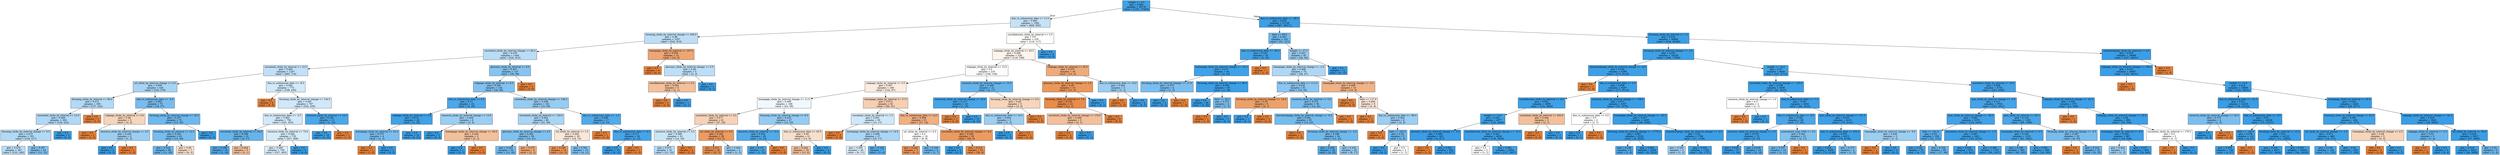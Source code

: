 digraph Tree {
node [shape=box, style="filled", color="black"] ;
0 [label="weight <= 0.5\ngini = 0.066\nsamples = 38730\nvalue = [1327, 37403]", fillcolor="#399de5f6"] ;
1 [label="due_vs_submission_date <= 11.5\ngini = 0.485\nsamples = 1592\nvalue = [660, 932]", fillcolor="#399de54a"] ;
0 -> 1 [labeldistance=2.5, labelangle=45, headlabel="True"] ;
2 [label="forumng_clicks_by_interval_change <= 204.0\ngini = 0.48\nsamples = 1357\nvalue = [542, 815]", fillcolor="#399de555"] ;
1 -> 2 ;
3 [label="oucontent_clicks_by_interval_change <= 84.5\ngini = 0.478\nsamples = 1344\nvalue = [532, 812]", fillcolor="#399de558"] ;
2 -> 3 ;
4 [label="oucontent_clicks_by_interval <= 13.5\ngini = 0.483\nsamples = 1207\nvalue = [493, 714]", fillcolor="#399de54f"] ;
3 -> 4 ;
5 [label="url_clicks_by_interval_change <= 0.5\ngini = 0.459\nsamples = 434\nvalue = [155, 279]", fillcolor="#399de571"] ;
4 -> 5 ;
6 [label="forumng_clicks_by_interval <= 66.0\ngini = 0.472\nsamples = 359\nvalue = [137, 222]", fillcolor="#399de562"] ;
5 -> 6 ;
7 [label="oucontent_clicks_by_interval <= 12.5\ngini = 0.469\nsamples = 356\nvalue = [134, 222]", fillcolor="#399de565"] ;
6 -> 7 ;
8 [label="forumng_clicks_by_interval_change <= 9.5\ngini = 0.472\nsamples = 351\nvalue = [134, 217]", fillcolor="#399de562"] ;
7 -> 8 ;
9 [label="gini = 0.479\nsamples = 307\nvalue = [122, 185]", fillcolor="#399de557"] ;
8 -> 9 ;
10 [label="gini = 0.397\nsamples = 44\nvalue = [12, 32]", fillcolor="#399de59f"] ;
8 -> 10 ;
11 [label="gini = 0.0\nsamples = 5\nvalue = [0, 5]", fillcolor="#399de5ff"] ;
7 -> 11 ;
12 [label="gini = 0.0\nsamples = 3\nvalue = [3, 0]", fillcolor="#e58139ff"] ;
6 -> 12 ;
13 [label="due_vs_submission_date <= -4.0\ngini = 0.365\nsamples = 75\nvalue = [18, 57]", fillcolor="#399de5ae"] ;
5 -> 13 ;
14 [label="subpage_clicks_by_interval <= 4.0\ngini = 0.48\nsamples = 5\nvalue = [3, 2]", fillcolor="#e5813955"] ;
13 -> 14 ;
15 [label="gini = 0.0\nsamples = 2\nvalue = [2, 0]", fillcolor="#e58139ff"] ;
14 -> 15 ;
16 [label="resource_clicks_by_interval_change <= 4.5\ngini = 0.444\nsamples = 3\nvalue = [1, 2]", fillcolor="#399de57f"] ;
14 -> 16 ;
17 [label="gini = 0.0\nsamples = 2\nvalue = [0, 2]", fillcolor="#399de5ff"] ;
16 -> 17 ;
18 [label="gini = 0.0\nsamples = 1\nvalue = [1, 0]", fillcolor="#e58139ff"] ;
16 -> 18 ;
19 [label="forumng_clicks_by_interval_change <= 25.0\ngini = 0.337\nsamples = 70\nvalue = [15, 55]", fillcolor="#399de5b9"] ;
13 -> 19 ;
20 [label="forumng_clicks_by_interval <= 12.5\ngini = 0.363\nsamples = 63\nvalue = [15, 48]", fillcolor="#399de5af"] ;
19 -> 20 ;
21 [label="gini = 0.316\nsamples = 56\nvalue = [11, 45]", fillcolor="#399de5c1"] ;
20 -> 21 ;
22 [label="gini = 0.49\nsamples = 7\nvalue = [4, 3]", fillcolor="#e5813940"] ;
20 -> 22 ;
23 [label="gini = 0.0\nsamples = 7\nvalue = [0, 7]", fillcolor="#399de5ff"] ;
19 -> 23 ;
24 [label="due_vs_submission_date <= -8.5\ngini = 0.492\nsamples = 773\nvalue = [338, 435]", fillcolor="#399de539"] ;
4 -> 24 ;
25 [label="gini = 0.0\nsamples = 6\nvalue = [6, 0]", fillcolor="#e58139ff"] ;
24 -> 25 ;
26 [label="forumng_clicks_by_interval_change <= 134.5\ngini = 0.491\nsamples = 767\nvalue = [332, 435]", fillcolor="#399de53c"] ;
24 -> 26 ;
27 [label="due_vs_submission_date <= -3.5\ngini = 0.492\nsamples = 756\nvalue = [331, 425]", fillcolor="#399de538"] ;
26 -> 27 ;
28 [label="oucontent_clicks_by_interval <= 55.0\ngini = 0.308\nsamples = 21\nvalue = [4, 17]", fillcolor="#399de5c3"] ;
27 -> 28 ;
29 [label="gini = 0.198\nsamples = 18\nvalue = [2, 16]", fillcolor="#399de5df"] ;
28 -> 29 ;
30 [label="gini = 0.444\nsamples = 3\nvalue = [2, 1]", fillcolor="#e581397f"] ;
28 -> 30 ;
31 [label="resource_clicks_by_interval <= 74.0\ngini = 0.494\nsamples = 735\nvalue = [327, 408]", fillcolor="#399de533"] ;
27 -> 31 ;
32 [label="gini = 0.495\nsamples = 729\nvalue = [327, 402]", fillcolor="#399de530"] ;
31 -> 32 ;
33 [label="gini = 0.0\nsamples = 6\nvalue = [0, 6]", fillcolor="#399de5ff"] ;
31 -> 33 ;
34 [label="resource_clicks_by_interval <= 14.5\ngini = 0.165\nsamples = 11\nvalue = [1, 10]", fillcolor="#399de5e6"] ;
26 -> 34 ;
35 [label="gini = 0.0\nsamples = 10\nvalue = [0, 10]", fillcolor="#399de5ff"] ;
34 -> 35 ;
36 [label="gini = 0.0\nsamples = 1\nvalue = [1, 0]", fillcolor="#e58139ff"] ;
34 -> 36 ;
37 [label="glossary_clicks_by_interval <= 9.5\ngini = 0.407\nsamples = 137\nvalue = [39, 98]", fillcolor="#399de59a"] ;
3 -> 37 ;
38 [label="subpage_clicks_by_interval <= 8.5\ngini = 0.393\nsamples = 134\nvalue = [36, 98]", fillcolor="#399de5a1"] ;
37 -> 38 ;
39 [label="due_vs_submission_date <= 6.5\ngini = 0.17\nsamples = 32\nvalue = [3, 29]", fillcolor="#399de5e5"] ;
38 -> 39 ;
40 [label="subpage_clicks_by_interval <= 2.5\ngini = 0.074\nsamples = 26\nvalue = [1, 25]", fillcolor="#399de5f5"] ;
39 -> 40 ;
41 [label="homepage_clicks_by_interval <= 22.0\ngini = 0.375\nsamples = 4\nvalue = [1, 3]", fillcolor="#399de5aa"] ;
40 -> 41 ;
42 [label="gini = 0.0\nsamples = 1\nvalue = [1, 0]", fillcolor="#e58139ff"] ;
41 -> 42 ;
43 [label="gini = 0.0\nsamples = 3\nvalue = [0, 3]", fillcolor="#399de5ff"] ;
41 -> 43 ;
44 [label="gini = 0.0\nsamples = 22\nvalue = [0, 22]", fillcolor="#399de5ff"] ;
40 -> 44 ;
45 [label="resource_clicks_by_interval_change <= 13.0\ngini = 0.444\nsamples = 6\nvalue = [2, 4]", fillcolor="#399de57f"] ;
39 -> 45 ;
46 [label="gini = 0.0\nsamples = 3\nvalue = [0, 3]", fillcolor="#399de5ff"] ;
45 -> 46 ;
47 [label="homepage_clicks_by_interval_change <= 28.0\ngini = 0.444\nsamples = 3\nvalue = [2, 1]", fillcolor="#e581397f"] ;
45 -> 47 ;
48 [label="gini = 0.0\nsamples = 1\nvalue = [0, 1]", fillcolor="#399de5ff"] ;
47 -> 48 ;
49 [label="gini = 0.0\nsamples = 2\nvalue = [2, 0]", fillcolor="#e58139ff"] ;
47 -> 49 ;
50 [label="oucontent_clicks_by_interval_change <= 156.5\ngini = 0.438\nsamples = 102\nvalue = [33, 69]", fillcolor="#399de585"] ;
38 -> 50 ;
51 [label="oucontent_clicks_by_interval <= 120.0\ngini = 0.463\nsamples = 85\nvalue = [31, 54]", fillcolor="#399de56d"] ;
50 -> 51 ;
52 [label="glossary_clicks_by_interval_change <= 4.5\ngini = 0.392\nsamples = 56\nvalue = [15, 41]", fillcolor="#399de5a2"] ;
51 -> 52 ;
53 [label="gini = 0.355\nsamples = 52\nvalue = [12, 40]", fillcolor="#399de5b3"] ;
52 -> 53 ;
54 [label="gini = 0.375\nsamples = 4\nvalue = [3, 1]", fillcolor="#e58139aa"] ;
52 -> 54 ;
55 [label="url_clicks_by_interval <= 1.5\ngini = 0.495\nsamples = 29\nvalue = [16, 13]", fillcolor="#e5813930"] ;
51 -> 55 ;
56 [label="gini = 0.245\nsamples = 14\nvalue = [12, 2]", fillcolor="#e58139d4"] ;
55 -> 56 ;
57 [label="gini = 0.391\nsamples = 15\nvalue = [4, 11]", fillcolor="#399de5a2"] ;
55 -> 57 ;
58 [label="due_vs_submission_date <= -1.5\ngini = 0.208\nsamples = 17\nvalue = [2, 15]", fillcolor="#399de5dd"] ;
50 -> 58 ;
59 [label="gini = 0.0\nsamples = 1\nvalue = [1, 0]", fillcolor="#e58139ff"] ;
58 -> 59 ;
60 [label="due_vs_submission_date <= 8.5\ngini = 0.117\nsamples = 16\nvalue = [1, 15]", fillcolor="#399de5ee"] ;
58 -> 60 ;
61 [label="gini = 0.0\nsamples = 15\nvalue = [0, 15]", fillcolor="#399de5ff"] ;
60 -> 61 ;
62 [label="gini = 0.0\nsamples = 1\nvalue = [1, 0]", fillcolor="#e58139ff"] ;
60 -> 62 ;
63 [label="gini = 0.0\nsamples = 3\nvalue = [3, 0]", fillcolor="#e58139ff"] ;
37 -> 63 ;
64 [label="homepage_clicks_by_interval <= 107.0\ngini = 0.355\nsamples = 13\nvalue = [10, 3]", fillcolor="#e58139b3"] ;
2 -> 64 ;
65 [label="gini = 0.0\nsamples = 8\nvalue = [8, 0]", fillcolor="#e58139ff"] ;
64 -> 65 ;
66 [label="glossary_clicks_by_interval_change <= 0.5\ngini = 0.48\nsamples = 5\nvalue = [2, 3]", fillcolor="#399de555"] ;
64 -> 66 ;
67 [label="oucollaborate_clicks_by_interval <= 2.0\ngini = 0.444\nsamples = 3\nvalue = [2, 1]", fillcolor="#e581397f"] ;
66 -> 67 ;
68 [label="gini = 0.0\nsamples = 2\nvalue = [2, 0]", fillcolor="#e58139ff"] ;
67 -> 68 ;
69 [label="gini = 0.0\nsamples = 1\nvalue = [0, 1]", fillcolor="#399de5ff"] ;
67 -> 69 ;
70 [label="gini = 0.0\nsamples = 2\nvalue = [0, 2]", fillcolor="#399de5ff"] ;
66 -> 70 ;
71 [label="oucollaborate_clicks_by_interval <= 2.5\ngini = 0.5\nsamples = 235\nvalue = [118, 117]", fillcolor="#e5813902"] ;
1 -> 71 ;
72 [label="subpage_clicks_by_interval <= 20.5\ngini = 0.499\nsamples = 226\nvalue = [118, 108]", fillcolor="#e5813916"] ;
71 -> 72 ;
73 [label="subpage_clicks_by_interval <= 13.5\ngini = 0.5\nsamples = 210\nvalue = [106, 104]", fillcolor="#e5813905"] ;
72 -> 73 ;
74 [label="subpage_clicks_by_interval <= 3.5\ngini = 0.497\nsamples = 189\nvalue = [102, 87]", fillcolor="#e5813925"] ;
73 -> 74 ;
75 [label="homepage_clicks_by_interval_change <= 11.5\ngini = 0.499\nsamples = 108\nvalue = [52, 56]", fillcolor="#399de512"] ;
74 -> 75 ;
76 [label="oucontent_clicks_by_interval <= 3.5\ngini = 0.477\nsamples = 61\nvalue = [37, 24]", fillcolor="#e581395a"] ;
75 -> 76 ;
77 [label="resource_clicks_by_interval <= 3.5\ngini = 0.489\nsamples = 33\nvalue = [14, 19]", fillcolor="#399de543"] ;
76 -> 77 ;
78 [label="gini = 0.475\nsamples = 31\nvalue = [12, 19]", fillcolor="#399de55e"] ;
77 -> 78 ;
79 [label="gini = 0.0\nsamples = 2\nvalue = [2, 0]", fillcolor="#e58139ff"] ;
77 -> 79 ;
80 [label="url_clicks_by_interval <= 0.5\ngini = 0.293\nsamples = 28\nvalue = [23, 5]", fillcolor="#e58139c8"] ;
76 -> 80 ;
81 [label="gini = 0.211\nsamples = 25\nvalue = [22, 3]", fillcolor="#e58139dc"] ;
80 -> 81 ;
82 [label="gini = 0.444\nsamples = 3\nvalue = [1, 2]", fillcolor="#399de57f"] ;
80 -> 82 ;
83 [label="forumng_clicks_by_interval_change <= 8.5\ngini = 0.435\nsamples = 47\nvalue = [15, 32]", fillcolor="#399de587"] ;
75 -> 83 ;
84 [label="resource_clicks_by_interval <= 12.0\ngini = 0.204\nsamples = 26\nvalue = [3, 23]", fillcolor="#399de5de"] ;
83 -> 84 ;
85 [label="gini = 0.147\nsamples = 25\nvalue = [2, 23]", fillcolor="#399de5e9"] ;
84 -> 85 ;
86 [label="gini = 0.0\nsamples = 1\nvalue = [1, 0]", fillcolor="#e58139ff"] ;
84 -> 86 ;
87 [label="due_vs_submission_date <= 20.5\ngini = 0.49\nsamples = 21\nvalue = [12, 9]", fillcolor="#e5813940"] ;
83 -> 87 ;
88 [label="gini = 0.444\nsamples = 18\nvalue = [12, 6]", fillcolor="#e581397f"] ;
87 -> 88 ;
89 [label="gini = 0.0\nsamples = 3\nvalue = [0, 3]", fillcolor="#399de5ff"] ;
87 -> 89 ;
90 [label="homepage_clicks_by_interval <= 17.5\ngini = 0.472\nsamples = 81\nvalue = [50, 31]", fillcolor="#e5813961"] ;
74 -> 90 ;
91 [label="oucontent_clicks_by_interval <= 1.5\ngini = 0.491\nsamples = 30\nvalue = [13, 17]", fillcolor="#399de53c"] ;
90 -> 91 ;
92 [label="gini = 0.0\nsamples = 3\nvalue = [3, 0]", fillcolor="#e58139ff"] ;
91 -> 92 ;
93 [label="homepage_clicks_by_interval_change <= 14.5\ngini = 0.466\nsamples = 27\nvalue = [10, 17]", fillcolor="#399de569"] ;
91 -> 93 ;
94 [label="gini = 0.495\nsamples = 20\nvalue = [9, 11]", fillcolor="#399de52e"] ;
93 -> 94 ;
95 [label="gini = 0.245\nsamples = 7\nvalue = [1, 6]", fillcolor="#399de5d4"] ;
93 -> 95 ;
96 [label="due_vs_submission_date <= 14.5\ngini = 0.398\nsamples = 51\nvalue = [37, 14]", fillcolor="#e581399f"] ;
90 -> 96 ;
97 [label="url_clicks_by_interval <= 0.5\ngini = 0.5\nsamples = 16\nvalue = [8, 8]", fillcolor="#e5813900"] ;
96 -> 97 ;
98 [label="gini = 0.245\nsamples = 7\nvalue = [6, 1]", fillcolor="#e58139d4"] ;
97 -> 98 ;
99 [label="gini = 0.346\nsamples = 9\nvalue = [2, 7]", fillcolor="#399de5b6"] ;
97 -> 99 ;
100 [label="oucontent_clicks_by_interval_change <= 8.0\ngini = 0.284\nsamples = 35\nvalue = [29, 6]", fillcolor="#e58139ca"] ;
96 -> 100 ;
101 [label="gini = 0.0\nsamples = 2\nvalue = [0, 2]", fillcolor="#399de5ff"] ;
100 -> 101 ;
102 [label="gini = 0.213\nsamples = 33\nvalue = [29, 4]", fillcolor="#e58139dc"] ;
100 -> 102 ;
103 [label="resource_clicks_by_interval_change <= 15.5\ngini = 0.308\nsamples = 21\nvalue = [4, 17]", fillcolor="#399de5c3"] ;
73 -> 103 ;
104 [label="oucontent_clicks_by_interval_change <= 20.0\ngini = 0.117\nsamples = 16\nvalue = [1, 15]", fillcolor="#399de5ee"] ;
103 -> 104 ;
105 [label="gini = 0.0\nsamples = 1\nvalue = [1, 0]", fillcolor="#e58139ff"] ;
104 -> 105 ;
106 [label="gini = 0.0\nsamples = 15\nvalue = [0, 15]", fillcolor="#399de5ff"] ;
104 -> 106 ;
107 [label="forumng_clicks_by_interval_change <= 6.0\ngini = 0.48\nsamples = 5\nvalue = [3, 2]", fillcolor="#e5813955"] ;
103 -> 107 ;
108 [label="due_vs_submission_date <= 16.5\ngini = 0.444\nsamples = 3\nvalue = [1, 2]", fillcolor="#399de57f"] ;
107 -> 108 ;
109 [label="gini = 0.0\nsamples = 2\nvalue = [0, 2]", fillcolor="#399de5ff"] ;
108 -> 109 ;
110 [label="gini = 0.0\nsamples = 1\nvalue = [1, 0]", fillcolor="#e58139ff"] ;
108 -> 110 ;
111 [label="gini = 0.0\nsamples = 2\nvalue = [2, 0]", fillcolor="#e58139ff"] ;
107 -> 111 ;
112 [label="subpage_clicks_by_interval <= 35.0\ngini = 0.375\nsamples = 16\nvalue = [12, 4]", fillcolor="#e58139aa"] ;
72 -> 112 ;
113 [label="glossary_clicks_by_interval_change <= 1.5\ngini = 0.26\nsamples = 13\nvalue = [11, 2]", fillcolor="#e58139d1"] ;
112 -> 113 ;
114 [label="forumng_clicks_by_interval <= 7.5\ngini = 0.153\nsamples = 12\nvalue = [11, 1]", fillcolor="#e58139e8"] ;
113 -> 114 ;
115 [label="oucontent_clicks_by_interval_change <= 170.0\ngini = 0.444\nsamples = 3\nvalue = [2, 1]", fillcolor="#e581397f"] ;
114 -> 115 ;
116 [label="gini = 0.0\nsamples = 2\nvalue = [2, 0]", fillcolor="#e58139ff"] ;
115 -> 116 ;
117 [label="gini = 0.0\nsamples = 1\nvalue = [0, 1]", fillcolor="#399de5ff"] ;
115 -> 117 ;
118 [label="gini = 0.0\nsamples = 9\nvalue = [9, 0]", fillcolor="#e58139ff"] ;
114 -> 118 ;
119 [label="gini = 0.0\nsamples = 1\nvalue = [0, 1]", fillcolor="#399de5ff"] ;
113 -> 119 ;
120 [label="due_vs_submission_date <= 14.0\ngini = 0.444\nsamples = 3\nvalue = [1, 2]", fillcolor="#399de57f"] ;
112 -> 120 ;
121 [label="gini = 0.0\nsamples = 1\nvalue = [1, 0]", fillcolor="#e58139ff"] ;
120 -> 121 ;
122 [label="gini = 0.0\nsamples = 2\nvalue = [0, 2]", fillcolor="#399de5ff"] ;
120 -> 122 ;
123 [label="gini = 0.0\nsamples = 9\nvalue = [0, 9]", fillcolor="#399de5ff"] ;
71 -> 123 ;
124 [label="due_vs_submission_date <= -29.5\ngini = 0.035\nsamples = 37138\nvalue = [667, 36471]", fillcolor="#399de5fa"] ;
0 -> 124 [labeldistance=2.5, labelangle=-45, headlabel="False"] ;
125 [label="date <= 68.0\ngini = 0.341\nsamples = 142\nvalue = [31, 111]", fillcolor="#399de5b8"] ;
124 -> 125 ;
126 [label="due_vs_submission_date <= -30.5\ngini = 0.103\nsamples = 55\nvalue = [3, 52]", fillcolor="#399de5f0"] ;
125 -> 126 ;
127 [label="homepage_clicks_by_interval_change <= -16.5\ngini = 0.071\nsamples = 54\nvalue = [2, 52]", fillcolor="#399de5f5"] ;
126 -> 127 ;
128 [label="forumng_clicks_by_interval_change <= -17.0\ngini = 0.375\nsamples = 4\nvalue = [1, 3]", fillcolor="#399de5aa"] ;
127 -> 128 ;
129 [label="gini = 0.0\nsamples = 3\nvalue = [0, 3]", fillcolor="#399de5ff"] ;
128 -> 129 ;
130 [label="gini = 0.0\nsamples = 1\nvalue = [1, 0]", fillcolor="#e58139ff"] ;
128 -> 130 ;
131 [label="forumng_clicks_by_interval_change <= 36.0\ngini = 0.039\nsamples = 50\nvalue = [1, 49]", fillcolor="#399de5fa"] ;
127 -> 131 ;
132 [label="gini = 0.0\nsamples = 46\nvalue = [0, 46]", fillcolor="#399de5ff"] ;
131 -> 132 ;
133 [label="date <= 29.5\ngini = 0.375\nsamples = 4\nvalue = [1, 3]", fillcolor="#399de5aa"] ;
131 -> 133 ;
134 [label="gini = 0.0\nsamples = 1\nvalue = [1, 0]", fillcolor="#e58139ff"] ;
133 -> 134 ;
135 [label="gini = 0.0\nsamples = 3\nvalue = [0, 3]", fillcolor="#399de5ff"] ;
133 -> 135 ;
136 [label="gini = 0.0\nsamples = 1\nvalue = [1, 0]", fillcolor="#e58139ff"] ;
126 -> 136 ;
137 [label="weight <= 27.5\ngini = 0.437\nsamples = 87\nvalue = [28, 59]", fillcolor="#399de586"] ;
125 -> 137 ;
138 [label="homepage_clicks_by_interval_change <= -1.5\ngini = 0.468\nsamples = 75\nvalue = [28, 47]", fillcolor="#399de567"] ;
137 -> 138 ;
139 [label="due_vs_submission_date <= -111.0\ngini = 0.416\nsamples = 61\nvalue = [18, 43]", fillcolor="#399de594"] ;
138 -> 139 ;
140 [label="forumng_clicks_by_interval_change <= -16.5\ngini = 0.32\nsamples = 5\nvalue = [4, 1]", fillcolor="#e58139bf"] ;
139 -> 140 ;
141 [label="gini = 0.0\nsamples = 1\nvalue = [0, 1]", fillcolor="#399de5ff"] ;
140 -> 141 ;
142 [label="gini = 0.0\nsamples = 4\nvalue = [4, 0]", fillcolor="#e58139ff"] ;
140 -> 142 ;
143 [label="resource_clicks_by_interval <= 5.0\ngini = 0.375\nsamples = 56\nvalue = [14, 42]", fillcolor="#399de5aa"] ;
139 -> 143 ;
144 [label="sharedsubpage_clicks_by_interval_change <= -0.5\ngini = 0.361\nsamples = 55\nvalue = [13, 42]", fillcolor="#399de5b0"] ;
143 -> 144 ;
145 [label="gini = 0.0\nsamples = 1\nvalue = [1, 0]", fillcolor="#e58139ff"] ;
144 -> 145 ;
146 [label="forumng_clicks_by_interval_change <= -2.5\ngini = 0.346\nsamples = 54\nvalue = [12, 42]", fillcolor="#399de5b6"] ;
144 -> 146 ;
147 [label="gini = 0.238\nsamples = 29\nvalue = [4, 25]", fillcolor="#399de5d6"] ;
146 -> 147 ;
148 [label="gini = 0.435\nsamples = 25\nvalue = [8, 17]", fillcolor="#399de587"] ;
146 -> 148 ;
149 [label="gini = 0.0\nsamples = 1\nvalue = [1, 0]", fillcolor="#e58139ff"] ;
143 -> 149 ;
150 [label="homepage_clicks_by_interval_change <= -0.5\ngini = 0.408\nsamples = 14\nvalue = [10, 4]", fillcolor="#e5813999"] ;
138 -> 150 ;
151 [label="gini = 0.0\nsamples = 5\nvalue = [5, 0]", fillcolor="#e58139ff"] ;
150 -> 151 ;
152 [label="date <= 117.0\ngini = 0.494\nsamples = 9\nvalue = [5, 4]", fillcolor="#e5813933"] ;
150 -> 152 ;
153 [label="gini = 0.0\nsamples = 3\nvalue = [3, 0]", fillcolor="#e58139ff"] ;
152 -> 153 ;
154 [label="due_vs_submission_date <= -80.5\ngini = 0.444\nsamples = 6\nvalue = [2, 4]", fillcolor="#399de57f"] ;
152 -> 154 ;
155 [label="gini = 0.0\nsamples = 1\nvalue = [1, 0]", fillcolor="#e58139ff"] ;
154 -> 155 ;
156 [label="date <= 162.5\ngini = 0.32\nsamples = 5\nvalue = [1, 4]", fillcolor="#399de5bf"] ;
154 -> 156 ;
157 [label="gini = 0.0\nsamples = 3\nvalue = [0, 3]", fillcolor="#399de5ff"] ;
156 -> 157 ;
158 [label="gini = 0.5\nsamples = 2\nvalue = [1, 1]", fillcolor="#e5813900"] ;
156 -> 158 ;
159 [label="gini = 0.0\nsamples = 12\nvalue = [0, 12]", fillcolor="#399de5ff"] ;
137 -> 159 ;
160 [label="forumng_clicks_by_interval <= 1.5\ngini = 0.034\nsamples = 36996\nvalue = [636, 36360]", fillcolor="#399de5fb"] ;
124 -> 160 ;
161 [label="forumng_clicks_by_interval_change <= -2.5\ngini = 0.053\nsamples = 18328\nvalue = [499, 17829]", fillcolor="#399de5f8"] ;
160 -> 161 ;
162 [label="sharedsubpage_clicks_by_interval_change <= -4.0\ngini = 0.036\nsamples = 9288\nvalue = [172, 9116]", fillcolor="#399de5fa"] ;
161 -> 162 ;
163 [label="gini = 0.0\nsamples = 1\nvalue = [1, 0]", fillcolor="#e58139ff"] ;
162 -> 163 ;
164 [label="due_vs_submission_date <= 0.5\ngini = 0.036\nsamples = 9287\nvalue = [171, 9116]", fillcolor="#399de5fa"] ;
162 -> 164 ;
165 [label="oucollaborate_clicks_by_interval <= 8.0\ngini = 0.052\nsamples = 4980\nvalue = [134, 4846]", fillcolor="#399de5f8"] ;
164 -> 165 ;
166 [label="weight <= 14.0\ngini = 0.052\nsamples = 4977\nvalue = [132, 4845]", fillcolor="#399de5f8"] ;
165 -> 166 ;
167 [label="glossary_clicks_by_interval_change <= -9.5\ngini = 0.009\nsamples = 921\nvalue = [4, 917]", fillcolor="#399de5fe"] ;
166 -> 167 ;
168 [label="gini = 0.0\nsamples = 1\nvalue = [1, 0]", fillcolor="#e58139ff"] ;
167 -> 168 ;
169 [label="gini = 0.007\nsamples = 920\nvalue = [3, 917]", fillcolor="#399de5fe"] ;
167 -> 169 ;
170 [label="oucollaborate_clicks_by_interval_change <= -15.0\ngini = 0.061\nsamples = 4056\nvalue = [128, 3928]", fillcolor="#399de5f7"] ;
166 -> 170 ;
171 [label="gini = 0.5\nsamples = 2\nvalue = [1, 1]", fillcolor="#e5813900"] ;
170 -> 171 ;
172 [label="gini = 0.061\nsamples = 4054\nvalue = [127, 3927]", fillcolor="#399de5f7"] ;
170 -> 172 ;
173 [label="oucontent_clicks_by_interval <= 203.0\ngini = 0.444\nsamples = 3\nvalue = [2, 1]", fillcolor="#e581397f"] ;
165 -> 173 ;
174 [label="gini = 0.0\nsamples = 2\nvalue = [2, 0]", fillcolor="#e58139ff"] ;
173 -> 174 ;
175 [label="gini = 0.0\nsamples = 1\nvalue = [0, 1]", fillcolor="#399de5ff"] ;
173 -> 175 ;
176 [label="resource_clicks_by_interval_change <= -138.5\ngini = 0.017\nsamples = 4307\nvalue = [37, 4270]", fillcolor="#399de5fd"] ;
164 -> 176 ;
177 [label="due_vs_submission_date <= 3.0\ngini = 0.5\nsamples = 2\nvalue = [1, 1]", fillcolor="#e5813900"] ;
176 -> 177 ;
178 [label="gini = 0.0\nsamples = 1\nvalue = [0, 1]", fillcolor="#399de5ff"] ;
177 -> 178 ;
179 [label="gini = 0.0\nsamples = 1\nvalue = [1, 0]", fillcolor="#e58139ff"] ;
177 -> 179 ;
180 [label="homepage_clicks_by_interval_change <= -20.5\ngini = 0.017\nsamples = 4305\nvalue = [36, 4269]", fillcolor="#399de5fd"] ;
176 -> 180 ;
181 [label="forumng_clicks_by_interval_change <= -1776.5\ngini = 0.007\nsamples = 2539\nvalue = [9, 2530]", fillcolor="#399de5fe"] ;
180 -> 181 ;
182 [label="gini = 0.198\nsamples = 9\nvalue = [1, 8]", fillcolor="#399de5df"] ;
181 -> 182 ;
183 [label="gini = 0.006\nsamples = 2530\nvalue = [8, 2522]", fillcolor="#399de5fe"] ;
181 -> 183 ;
184 [label="sharedsubpage_clicks_by_interval_change <= -0.5\ngini = 0.03\nsamples = 1766\nvalue = [27, 1739]", fillcolor="#399de5fb"] ;
180 -> 184 ;
185 [label="gini = 0.444\nsamples = 3\nvalue = [1, 2]", fillcolor="#399de57f"] ;
184 -> 185 ;
186 [label="gini = 0.029\nsamples = 1763\nvalue = [26, 1737]", fillcolor="#399de5fb"] ;
184 -> 186 ;
187 [label="weight <= 14.0\ngini = 0.07\nsamples = 9040\nvalue = [327, 8713]", fillcolor="#399de5f5"] ;
161 -> 187 ;
188 [label="oucontent_clicks_by_interval_change <= -152.0\ngini = 0.038\nsamples = 4306\nvalue = [83, 4223]", fillcolor="#399de5fa"] ;
187 -> 188 ;
189 [label="resource_clicks_by_interval_change <= 1.0\ngini = 0.5\nsamples = 2\nvalue = [1, 1]", fillcolor="#e5813900"] ;
188 -> 189 ;
190 [label="gini = 0.0\nsamples = 1\nvalue = [1, 0]", fillcolor="#e58139ff"] ;
189 -> 190 ;
191 [label="gini = 0.0\nsamples = 1\nvalue = [0, 1]", fillcolor="#399de5ff"] ;
189 -> 191 ;
192 [label="due_vs_submission_date <= -7.5\ngini = 0.037\nsamples = 4304\nvalue = [82, 4222]", fillcolor="#399de5fa"] ;
188 -> 192 ;
193 [label="due_vs_submission_date <= -9.5\ngini = 0.146\nsamples = 88\nvalue = [7, 81]", fillcolor="#399de5e9"] ;
192 -> 193 ;
194 [label="resource_clicks_by_interval_change <= 1.5\ngini = 0.079\nsamples = 73\nvalue = [3, 70]", fillcolor="#399de5f4"] ;
193 -> 194 ;
195 [label="gini = 0.034\nsamples = 57\nvalue = [1, 56]", fillcolor="#399de5fa"] ;
194 -> 195 ;
196 [label="gini = 0.219\nsamples = 16\nvalue = [2, 14]", fillcolor="#399de5db"] ;
194 -> 196 ;
197 [label="assessment_type_CMA <= 0.5\ngini = 0.391\nsamples = 15\nvalue = [4, 11]", fillcolor="#399de5a2"] ;
193 -> 197 ;
198 [label="gini = 0.337\nsamples = 14\nvalue = [3, 11]", fillcolor="#399de5b9"] ;
197 -> 198 ;
199 [label="gini = 0.0\nsamples = 1\nvalue = [1, 0]", fillcolor="#e58139ff"] ;
197 -> 199 ;
200 [label="quiz_clicks_by_interval_change <= 131.5\ngini = 0.035\nsamples = 4216\nvalue = [75, 4141]", fillcolor="#399de5fa"] ;
192 -> 200 ;
201 [label="due_vs_submission_date <= 202.0\ngini = 0.035\nsamples = 4213\nvalue = [74, 4139]", fillcolor="#399de5fa"] ;
200 -> 201 ;
202 [label="gini = 0.034\nsamples = 4209\nvalue = [73, 4136]", fillcolor="#399de5fa"] ;
201 -> 202 ;
203 [label="gini = 0.375\nsamples = 4\nvalue = [1, 3]", fillcolor="#399de5aa"] ;
201 -> 203 ;
204 [label="homepage_clicks_by_interval_change <= -9.5\ngini = 0.444\nsamples = 3\nvalue = [1, 2]", fillcolor="#399de57f"] ;
200 -> 204 ;
205 [label="gini = 0.0\nsamples = 1\nvalue = [1, 0]", fillcolor="#e58139ff"] ;
204 -> 205 ;
206 [label="gini = 0.0\nsamples = 2\nvalue = [0, 2]", fillcolor="#399de5ff"] ;
204 -> 206 ;
207 [label="oucontent_clicks_by_interval <= 19.5\ngini = 0.098\nsamples = 4734\nvalue = [244, 4490]", fillcolor="#399de5f1"] ;
187 -> 207 ;
208 [label="quiz_clicks_by_interval_change <= -4.5\ngini = 0.111\nsamples = 3764\nvalue = [223, 3541]", fillcolor="#399de5ef"] ;
207 -> 208 ;
209 [label="quiz_clicks_by_interval_change <= -28.5\ngini = 0.092\nsamples = 2579\nvalue = [124, 2455]", fillcolor="#399de5f2"] ;
208 -> 209 ;
210 [label="date <= 141.5\ngini = 0.23\nsamples = 158\nvalue = [21, 137]", fillcolor="#399de5d8"] ;
209 -> 210 ;
211 [label="gini = 0.101\nsamples = 75\nvalue = [4, 71]", fillcolor="#399de5f1"] ;
210 -> 211 ;
212 [label="gini = 0.326\nsamples = 83\nvalue = [17, 66]", fillcolor="#399de5bd"] ;
210 -> 212 ;
213 [label="oucontent_clicks_by_interval_change <= -1.5\ngini = 0.081\nsamples = 2421\nvalue = [103, 2318]", fillcolor="#399de5f4"] ;
209 -> 213 ;
214 [label="gini = 0.038\nsamples = 674\nvalue = [13, 661]", fillcolor="#399de5fa"] ;
213 -> 214 ;
215 [label="gini = 0.098\nsamples = 1747\nvalue = [90, 1657]", fillcolor="#399de5f1"] ;
213 -> 215 ;
216 [label="quiz_clicks_by_interval <= 29.5\ngini = 0.153\nsamples = 1185\nvalue = [99, 1086]", fillcolor="#399de5e8"] ;
208 -> 216 ;
217 [label="homepage_clicks_by_interval <= 0.5\ngini = 0.146\nsamples = 1152\nvalue = [91, 1061]", fillcolor="#399de5e9"] ;
216 -> 217 ;
218 [label="gini = 0.198\nsamples = 564\nvalue = [63, 501]", fillcolor="#399de5df"] ;
217 -> 218 ;
219 [label="gini = 0.091\nsamples = 588\nvalue = [28, 560]", fillcolor="#399de5f2"] ;
217 -> 219 ;
220 [label="forumng_clicks_by_interval_change <= -0.5\ngini = 0.367\nsamples = 33\nvalue = [8, 25]", fillcolor="#399de5ad"] ;
216 -> 220 ;
221 [label="gini = 0.0\nsamples = 2\nvalue = [2, 0]", fillcolor="#e58139ff"] ;
220 -> 221 ;
222 [label="gini = 0.312\nsamples = 31\nvalue = [6, 25]", fillcolor="#399de5c2"] ;
220 -> 222 ;
223 [label="subpage_clicks_by_interval_change <= -51.5\ngini = 0.042\nsamples = 970\nvalue = [21, 949]", fillcolor="#399de5f9"] ;
207 -> 223 ;
224 [label="gini = 0.0\nsamples = 1\nvalue = [1, 0]", fillcolor="#e58139ff"] ;
223 -> 224 ;
225 [label="subpage_clicks_by_interval_change <= 33.5\ngini = 0.04\nsamples = 969\nvalue = [20, 949]", fillcolor="#399de5fa"] ;
223 -> 225 ;
226 [label="homepage_clicks_by_interval <= 0.5\ngini = 0.039\nsamples = 967\nvalue = [19, 948]", fillcolor="#399de5fa"] ;
225 -> 226 ;
227 [label="gini = 0.444\nsamples = 3\nvalue = [1, 2]", fillcolor="#399de57f"] ;
226 -> 227 ;
228 [label="gini = 0.037\nsamples = 964\nvalue = [18, 946]", fillcolor="#399de5fa"] ;
226 -> 228 ;
229 [label="oucontent_clicks_by_interval <= 179.5\ngini = 0.5\nsamples = 2\nvalue = [1, 1]", fillcolor="#e5813900"] ;
225 -> 229 ;
230 [label="gini = 0.0\nsamples = 1\nvalue = [1, 0]", fillcolor="#e58139ff"] ;
229 -> 230 ;
231 [label="gini = 0.0\nsamples = 1\nvalue = [0, 1]", fillcolor="#399de5ff"] ;
229 -> 231 ;
232 [label="sharedsubpage_clicks_by_interval <= 4.5\ngini = 0.015\nsamples = 18668\nvalue = [137, 18531]", fillcolor="#399de5fd"] ;
160 -> 232 ;
233 [label="subpage_clicks_by_interval_change <= -96.0\ngini = 0.014\nsamples = 18667\nvalue = [136, 18531]", fillcolor="#399de5fd"] ;
232 -> 233 ;
234 [label="gini = 0.0\nsamples = 1\nvalue = [1, 0]", fillcolor="#e58139ff"] ;
233 -> 234 ;
235 [label="weight <= 14.0\ngini = 0.014\nsamples = 18666\nvalue = [135, 18531]", fillcolor="#399de5fd"] ;
233 -> 235 ;
236 [label="due_vs_submission_date <= -21.5\ngini = 0.011\nsamples = 14230\nvalue = [76, 14154]", fillcolor="#399de5fe"] ;
235 -> 236 ;
237 [label="resource_clicks_by_interval_change <= 34.5\ngini = 0.375\nsamples = 4\nvalue = [1, 3]", fillcolor="#399de5aa"] ;
236 -> 237 ;
238 [label="gini = 0.0\nsamples = 3\nvalue = [0, 3]", fillcolor="#399de5ff"] ;
237 -> 238 ;
239 [label="gini = 0.0\nsamples = 1\nvalue = [1, 0]", fillcolor="#e58139ff"] ;
237 -> 239 ;
240 [label="due_vs_submission_date <= -6.5\ngini = 0.01\nsamples = 14226\nvalue = [75, 14151]", fillcolor="#399de5fe"] ;
236 -> 240 ;
241 [label="date <= 148.5\ngini = 0.076\nsamples = 101\nvalue = [4, 97]", fillcolor="#399de5f4"] ;
240 -> 241 ;
242 [label="gini = 0.058\nsamples = 100\nvalue = [3, 97]", fillcolor="#399de5f7"] ;
241 -> 242 ;
243 [label="gini = 0.0\nsamples = 1\nvalue = [1, 0]", fillcolor="#e58139ff"] ;
241 -> 243 ;
244 [label="forumng_clicks_by_interval <= 13.5\ngini = 0.01\nsamples = 14125\nvalue = [71, 14054]", fillcolor="#399de5fe"] ;
240 -> 244 ;
245 [label="gini = 0.018\nsamples = 4071\nvalue = [37, 4034]", fillcolor="#399de5fd"] ;
244 -> 245 ;
246 [label="gini = 0.007\nsamples = 10054\nvalue = [34, 10020]", fillcolor="#399de5fe"] ;
244 -> 246 ;
247 [label="homepage_clicks_by_interval <= 10.5\ngini = 0.026\nsamples = 4436\nvalue = [59, 4377]", fillcolor="#399de5fc"] ;
235 -> 247 ;
248 [label="forumng_clicks_by_interval_change <= 63.5\ngini = 0.081\nsamples = 494\nvalue = [21, 473]", fillcolor="#399de5f4"] ;
247 -> 248 ;
249 [label="url_clicks_by_interval_change <= -1.5\ngini = 0.071\nsamples = 489\nvalue = [18, 471]", fillcolor="#399de5f5"] ;
248 -> 249 ;
250 [label="gini = 0.139\nsamples = 146\nvalue = [11, 135]", fillcolor="#399de5ea"] ;
249 -> 250 ;
251 [label="gini = 0.04\nsamples = 343\nvalue = [7, 336]", fillcolor="#399de5fa"] ;
249 -> 251 ;
252 [label="homepage_clicks_by_interval_change <= 4.5\ngini = 0.48\nsamples = 5\nvalue = [3, 2]", fillcolor="#e5813955"] ;
248 -> 252 ;
253 [label="gini = 0.0\nsamples = 3\nvalue = [3, 0]", fillcolor="#e58139ff"] ;
252 -> 253 ;
254 [label="gini = 0.0\nsamples = 2\nvalue = [0, 2]", fillcolor="#399de5ff"] ;
252 -> 254 ;
255 [label="subpage_clicks_by_interval_change <= -62.5\ngini = 0.019\nsamples = 3942\nvalue = [38, 3904]", fillcolor="#399de5fd"] ;
247 -> 255 ;
256 [label="subpage_clicks_by_interval <= 3.5\ngini = 0.32\nsamples = 5\nvalue = [1, 4]", fillcolor="#399de5bf"] ;
255 -> 256 ;
257 [label="gini = 0.0\nsamples = 1\nvalue = [1, 0]", fillcolor="#e58139ff"] ;
256 -> 257 ;
258 [label="gini = 0.0\nsamples = 4\nvalue = [0, 4]", fillcolor="#399de5ff"] ;
256 -> 258 ;
259 [label="url_clicks_by_interval <= 30.5\ngini = 0.019\nsamples = 3937\nvalue = [37, 3900]", fillcolor="#399de5fd"] ;
255 -> 259 ;
260 [label="gini = 0.018\nsamples = 3932\nvalue = [36, 3896]", fillcolor="#399de5fd"] ;
259 -> 260 ;
261 [label="gini = 0.32\nsamples = 5\nvalue = [1, 4]", fillcolor="#399de5bf"] ;
259 -> 261 ;
262 [label="gini = 0.0\nsamples = 1\nvalue = [1, 0]", fillcolor="#e58139ff"] ;
232 -> 262 ;
}
